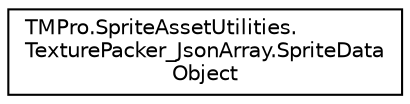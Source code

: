 digraph "Graphical Class Hierarchy"
{
 // LATEX_PDF_SIZE
  edge [fontname="Helvetica",fontsize="10",labelfontname="Helvetica",labelfontsize="10"];
  node [fontname="Helvetica",fontsize="10",shape=record];
  rankdir="LR";
  Node0 [label="TMPro.SpriteAssetUtilities.\lTexturePacker_JsonArray.SpriteData\lObject",height=0.2,width=0.4,color="black", fillcolor="white", style="filled",URL="$class_t_m_pro_1_1_sprite_asset_utilities_1_1_texture_packer___json_array_1_1_sprite_data_object.html",tooltip=" "];
}

